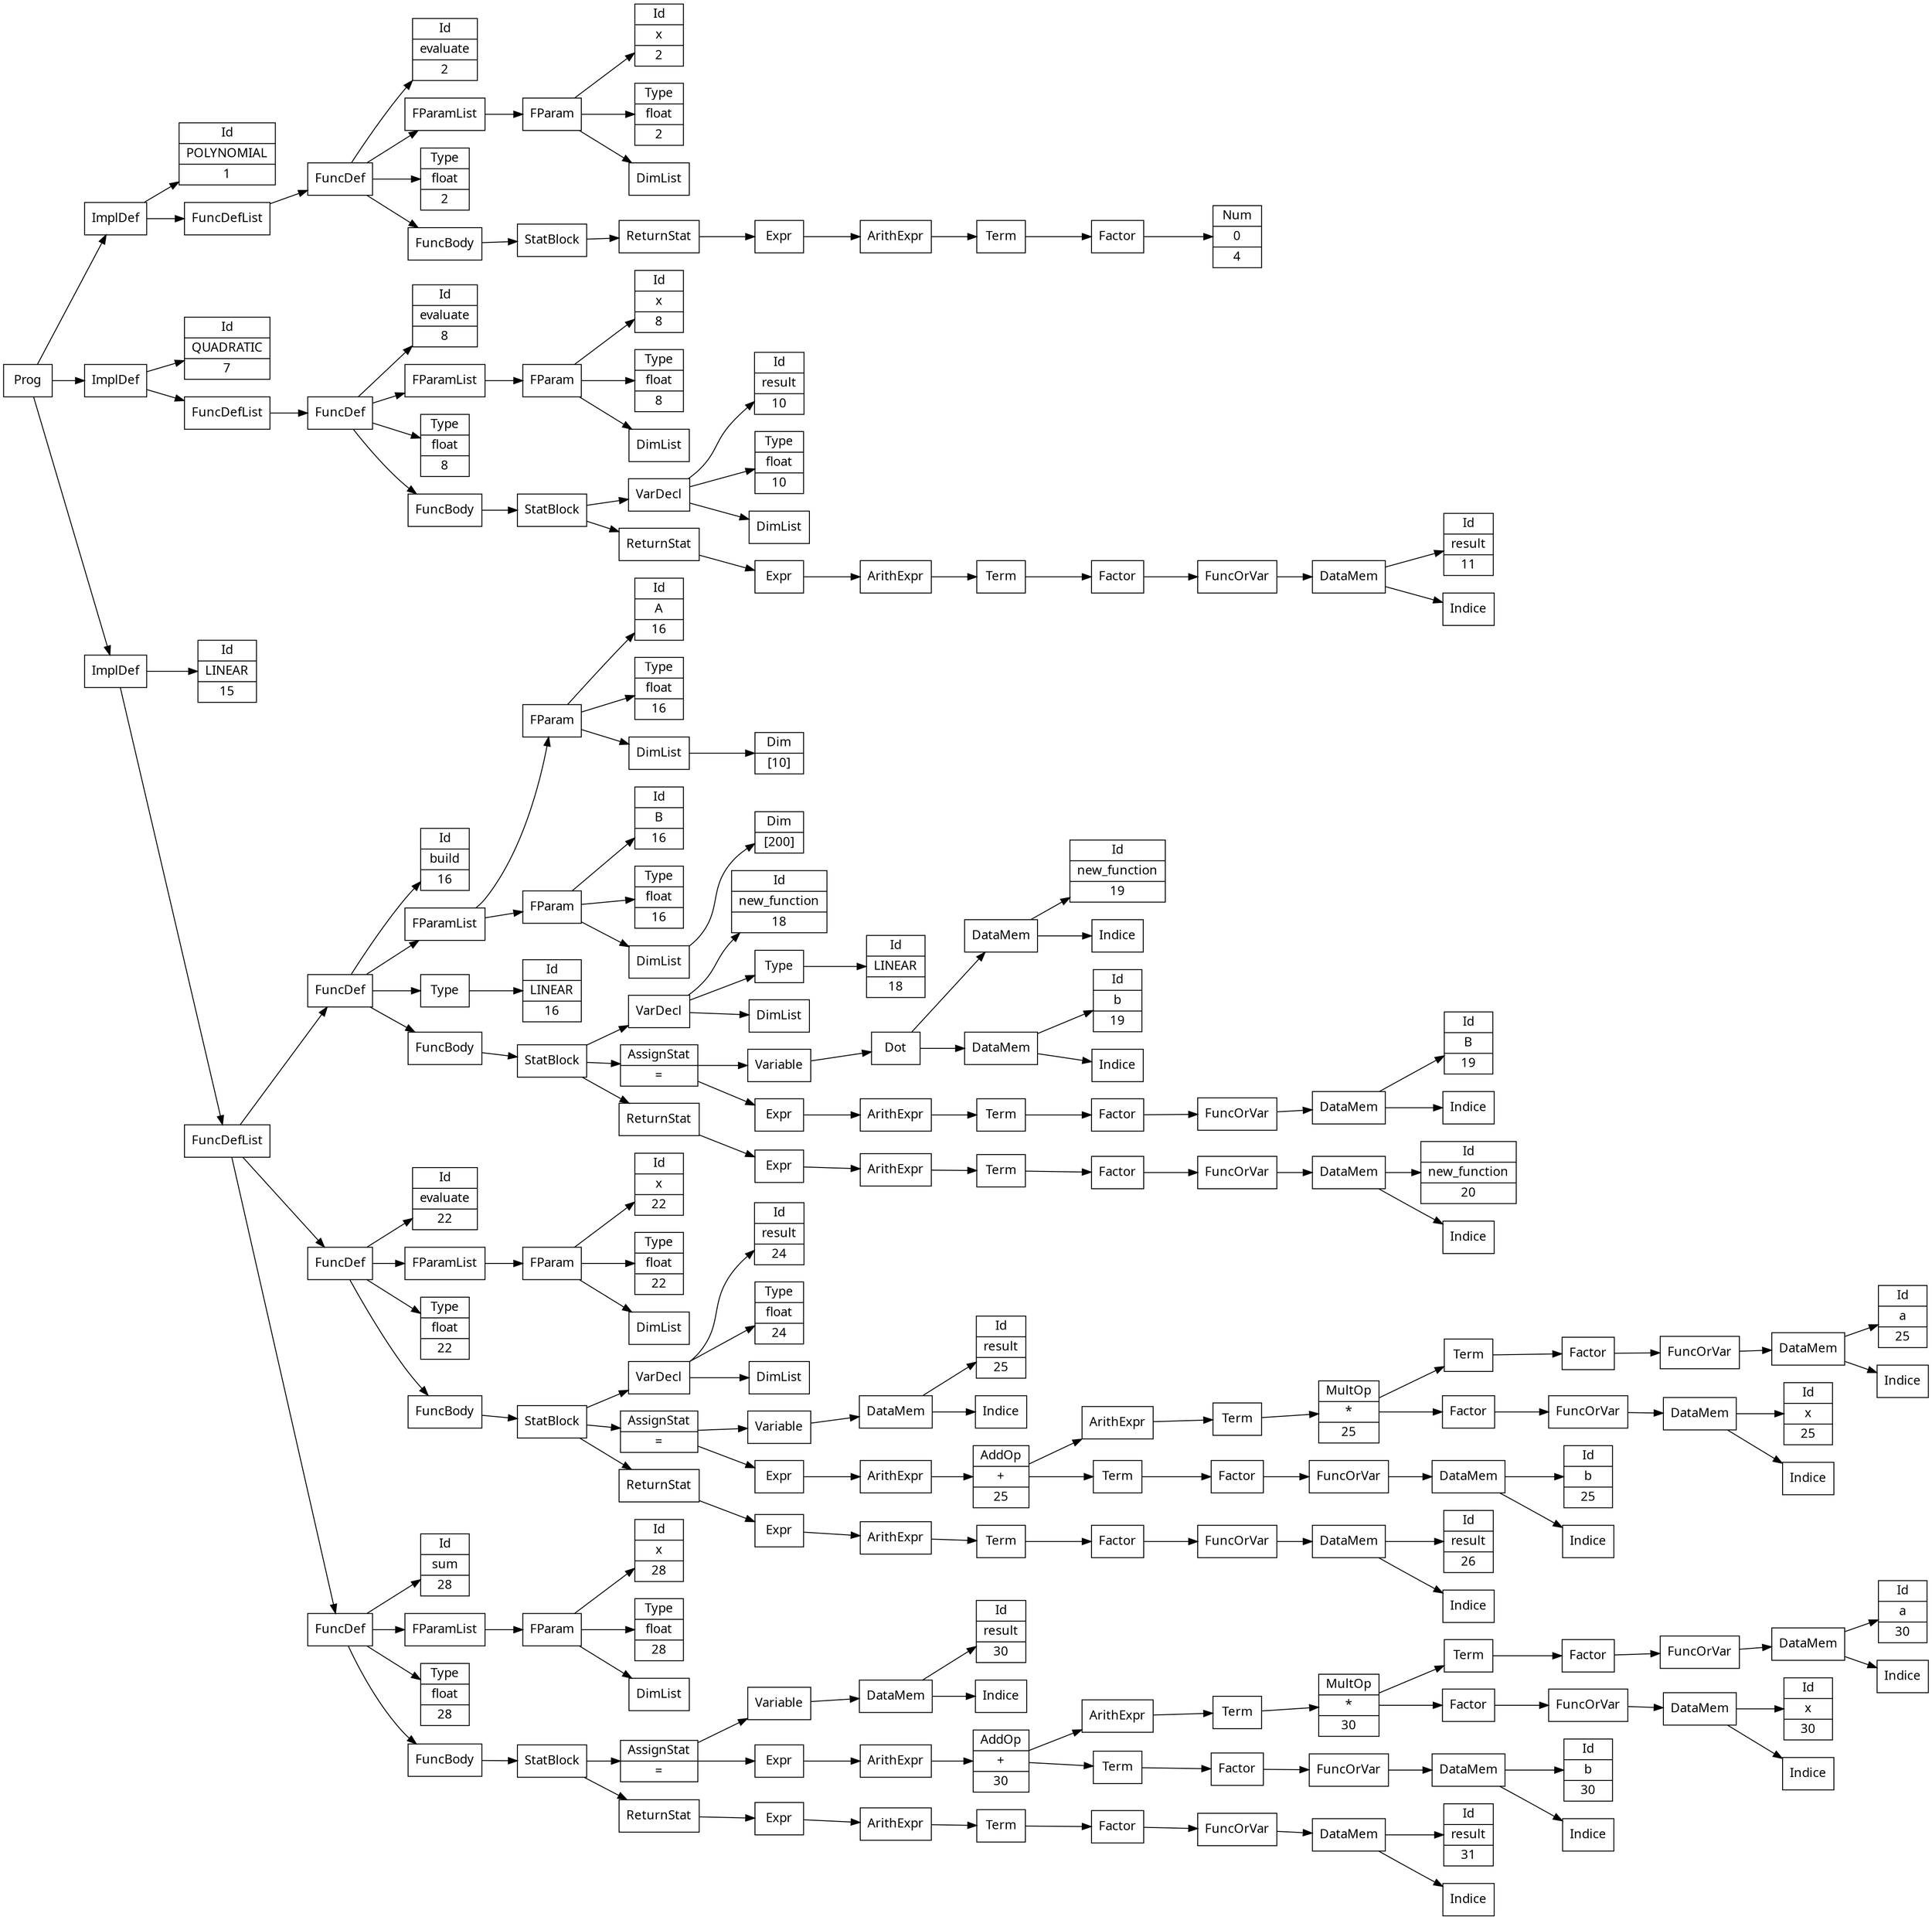 digraph AST {
node [shape=record];
node [fontname=Sans];charset="UTF-8" splines=true splines=spline rankdir =LR
761 -> 585 -> 567;
567[label="Id | POLYNOMIAL | 1"]
585 -> 584 -> 583 -> 568;
568[label="Id | evaluate | 2"]
583 -> 573 -> 572 -> 569;
569[label="Id | x | 2"]
572 -> 570;
570[label="Type | float | 2"]
572 -> 571;
571[label="DimList"]
572[label="FParam"];
573[label="FParamList"];
583 -> 574;
574[label="Type | float | 2"]
583 -> 582 -> 581 -> 580 -> 579 -> 578 -> 577 -> 576 -> 575;
575[label="Num | 0 | 4"]
576[label="Factor"];
577[label="Term"];
578[label="ArithExpr"];
579[label="Expr"];
580[label="ReturnStat"];
581[label="StatBlock"];
582[label="FuncBody"];
583[label="FuncDef"];
584[label="FuncDefList"];
585[label="ImplDef"];
761 -> 611 -> 586;
586[label="Id | QUADRATIC | 7"]
611 -> 610 -> 609 -> 587;
587[label="Id | evaluate | 8"]
609 -> 592 -> 591 -> 588;
588[label="Id | x | 8"]
591 -> 589;
589[label="Type | float | 8"]
591 -> 590;
590[label="DimList"]
591[label="FParam"];
592[label="FParamList"];
609 -> 593;
593[label="Type | float | 8"]
609 -> 608 -> 607 -> 597 -> 594;
594[label="Id | result | 10"]
597 -> 595;
595[label="Type | float | 10"]
597 -> 596;
596[label="DimList"]
597[label="VarDecl"];
607 -> 606 -> 605 -> 604 -> 603 -> 602 -> 601 -> 600 -> 598;
598[label="Id | result | 11"]
600 -> 599;
599[label="Indice"]
600[label="DataMem"];
601[label="FuncOrVar"];
602[label="Factor"];
603[label="Term"];
604[label="ArithExpr"];
605[label="Expr"];
606[label="ReturnStat"];
607[label="StatBlock"];
608[label="FuncBody"];
609[label="FuncDef"];
610[label="FuncDefList"];
611[label="ImplDef"];
761 -> 760 -> 612;
612[label="Id | LINEAR | 15"]
760 -> 759 -> 660 -> 613;
613[label="Id | build | 16"]
660 -> 624 -> 618 -> 614;
614[label="Id | A | 16"]
618 -> 615;
615[label="Type | float | 16"]
618 -> 617 -> 616;
616[label="Dim | [10]"]
617[label="DimList"];
618[label="FParam"];
624 -> 623 -> 619;
619[label="Id | B | 16"]
623 -> 620;
620[label="Type | float | 16"]
623 -> 622 -> 621;
621[label="Dim | [200]"]
622[label="DimList"];
623[label="FParam"];
624[label="FParamList"];
660 -> 626 -> 625;
625[label="Id | LINEAR | 16"]
626[label="Type"];
660 -> 659 -> 658 -> 631 -> 627;
627[label="Id | new_function | 18"]
631 -> 629 -> 628;
628[label="Id | LINEAR | 18"]
629[label="Type"];
631 -> 630;
630[label="DimList"]
631[label="VarDecl"];
658 -> 648 -> 639 -> 638 -> 634 -> 632;
632[label="Id | new_function | 19"]
634 -> 633;
633[label="Indice"]
634[label="DataMem"];
638 -> 637 -> 635;
635[label="Id | b | 19"]
637 -> 636;
636[label="Indice"]
637[label="DataMem"];
638[label="Dot"];
639[label="Variable"];
648 -> 647 -> 646 -> 645 -> 644 -> 643 -> 642 -> 640;
640[label="Id | B | 19"]
642 -> 641;
641[label="Indice"]
642[label="DataMem"];
643[label="FuncOrVar"];
644[label="Factor"];
645[label="Term"];
646[label="ArithExpr"];
647[label="Expr"];
648[label="AssignStat | ="];
658 -> 657 -> 656 -> 655 -> 654 -> 653 -> 652 -> 651 -> 649;
649[label="Id | new_function | 20"]
651 -> 650;
650[label="Indice"]
651[label="DataMem"];
652[label="FuncOrVar"];
653[label="Factor"];
654[label="Term"];
655[label="ArithExpr"];
656[label="Expr"];
657[label="ReturnStat"];
658[label="StatBlock"];
659[label="FuncBody"];
660[label="FuncDef"];
759 -> 711 -> 661;
661[label="Id | evaluate | 22"]
711 -> 666 -> 665 -> 662;
662[label="Id | x | 22"]
665 -> 663;
663[label="Type | float | 22"]
665 -> 664;
664[label="DimList"]
665[label="FParam"];
666[label="FParamList"];
711 -> 667;
667[label="Type | float | 22"]
711 -> 710 -> 709 -> 671 -> 668;
668[label="Id | result | 24"]
671 -> 669;
669[label="Type | float | 24"]
671 -> 670;
670[label="DimList"]
671[label="VarDecl"];
709 -> 699 -> 675 -> 674 -> 672;
672[label="Id | result | 25"]
674 -> 673;
673[label="Indice"]
674[label="DataMem"];
675[label="Variable"];
699 -> 698 -> 697 -> 690 -> 689 -> 688 -> 682 -> 681 -> 680 -> 679 -> 678 -> 676;
676[label="Id | a | 25"]
678 -> 677;
677[label="Indice"]
678[label="DataMem"];
679[label="FuncOrVar"];
680[label="Factor"];
681[label="Term"];
682 -> 687 -> 686 -> 685 -> 683;
683[label="Id | x | 25"]
685 -> 684;
684[label="Indice"]
685[label="DataMem"];
686[label="FuncOrVar"];
687[label="Factor"];
682[label="MultOp | * | 25"];
688[label="Term"];
689[label="ArithExpr"];
690 -> 696 -> 695 -> 694 -> 693 -> 691;
691[label="Id | b | 25"]
693 -> 692;
692[label="Indice"]
693[label="DataMem"];
694[label="FuncOrVar"];
695[label="Factor"];
696[label="Term"];
690[label="AddOp | + | 25"];
697[label="ArithExpr"];
698[label="Expr"];
699[label="AssignStat | ="];
709 -> 708 -> 707 -> 706 -> 705 -> 704 -> 703 -> 702 -> 700;
700[label="Id | result | 26"]
702 -> 701;
701[label="Indice"]
702[label="DataMem"];
703[label="FuncOrVar"];
704[label="Factor"];
705[label="Term"];
706[label="ArithExpr"];
707[label="Expr"];
708[label="ReturnStat"];
709[label="StatBlock"];
710[label="FuncBody"];
711[label="FuncDef"];
759 -> 758 -> 712;
712[label="Id | sum | 28"]
758 -> 717 -> 716 -> 713;
713[label="Id | x | 28"]
716 -> 714;
714[label="Type | float | 28"]
716 -> 715;
715[label="DimList"]
716[label="FParam"];
717[label="FParamList"];
758 -> 718;
718[label="Type | float | 28"]
758 -> 757 -> 756 -> 746 -> 722 -> 721 -> 719;
719[label="Id | result | 30"]
721 -> 720;
720[label="Indice"]
721[label="DataMem"];
722[label="Variable"];
746 -> 745 -> 744 -> 737 -> 736 -> 735 -> 729 -> 728 -> 727 -> 726 -> 725 -> 723;
723[label="Id | a | 30"]
725 -> 724;
724[label="Indice"]
725[label="DataMem"];
726[label="FuncOrVar"];
727[label="Factor"];
728[label="Term"];
729 -> 734 -> 733 -> 732 -> 730;
730[label="Id | x | 30"]
732 -> 731;
731[label="Indice"]
732[label="DataMem"];
733[label="FuncOrVar"];
734[label="Factor"];
729[label="MultOp | * | 30"];
735[label="Term"];
736[label="ArithExpr"];
737 -> 743 -> 742 -> 741 -> 740 -> 738;
738[label="Id | b | 30"]
740 -> 739;
739[label="Indice"]
740[label="DataMem"];
741[label="FuncOrVar"];
742[label="Factor"];
743[label="Term"];
737[label="AddOp | + | 30"];
744[label="ArithExpr"];
745[label="Expr"];
746[label="AssignStat | ="];
756 -> 755 -> 754 -> 753 -> 752 -> 751 -> 750 -> 749 -> 747;
747[label="Id | result | 31"]
749 -> 748;
748[label="Indice"]
749[label="DataMem"];
750[label="FuncOrVar"];
751[label="Factor"];
752[label="Term"];
753[label="ArithExpr"];
754[label="Expr"];
755[label="ReturnStat"];
756[label="StatBlock"];
757[label="FuncBody"];
758[label="FuncDef"];
759[label="FuncDefList"];
760[label="ImplDef"];
761[label="Prog"];
}